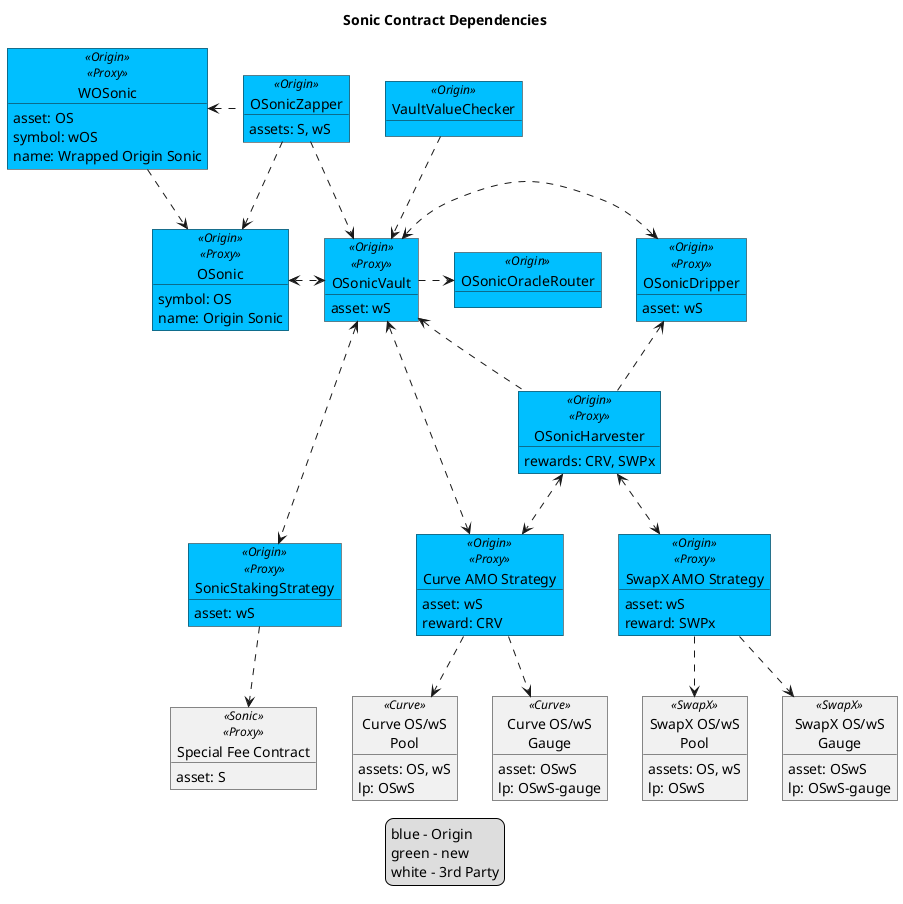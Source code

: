 @startuml

!$originColor = DeepSkyBlue
!$phase2 = Yellow
' !$originColor = WhiteSmoke
!$newColor = LightGreen
!$changedColor = Orange
!$thirdPartyColor = WhiteSmoke

legend
blue - Origin
green - new
' orange - changed
' yellow - phase2
white - 3rd Party
end legend

title "Sonic Contract Dependencies"

object "OSonicZapper" as zap <<Origin>> #$originColor {
    assets: S, wS
}

object "WOSonic" as wos <<Origin>><<Proxy>> #$originColor {
    asset: OS
    symbol: wOS
    name: Wrapped Origin Sonic
}

object "OSonicDripper" as drip <<Origin>><<Proxy>> #$originColor {
    asset: wS
}

object "VaultValueChecker" as checker <<Origin>> #$originColor {
}

object "OSonic" as os <<Origin>><<Proxy>> #$originColor {
    symbol: OS
    name: Origin Sonic
}

object "OSonicVault" as vault <<Origin>><<Proxy>> #$originColor {
    asset: wS
}

object "OSonicHarvester" as harv <<Origin>><<Proxy>> #$originColor {
    rewards: CRV, SWPx
}

' Oracle
object "OSonicOracleRouter" as router <<Origin>> #DeepSkyBlue {
}

object "SonicStakingStrategy" as stakeStrat <<Origin>><<Proxy>> #$originColor {
    asset: wS
}

object "Special Fee Contract" as sfc <<Sonic>><<Proxy>> {
    asset: S
}

object "Curve AMO Strategy" as curveAmoStrat <<Origin>><<Proxy>> #$originColor {
    asset: wS
    reward: CRV
}

object "Curve OS/wS\nPool" as curvePool <<Curve>> {
    assets: OS, wS
    lp: OSwS
}

object "Curve OS/wS\nGauge" as curveGauge <<Curve>> {
    asset: OSwS
    lp: OSwS-gauge
}

object "SwapX AMO Strategy" as swapXAmoStrat <<Origin>><<Proxy>> #$originColor {
    asset: wS
    reward: SWPx
}

object "SwapX OS/wS\nPool" as swapXPool <<SwapX>> {
    assets: OS, wS
    lp: OSwS
}

object "SwapX OS/wS\nGauge" as swapXGauge <<SwapX>> {
    asset: OSwS
    lp: OSwS-gauge
}

wos <. zap
zap ..> os
zap ..> vault

checker ..> vault

wos ..> os
os <.> vault
vault <.> drip
vault <...> stakeStrat
stakeStrat ..> sfc
vault <...> curveAmoStrat
vault .> router

vault <.. harv 
drip <.. harv 

harv <..> curveAmoStrat
curveAmoStrat ..> curvePool
curveAmoStrat ..> curveGauge

harv <..> swapXAmoStrat
swapXAmoStrat ..> swapXPool
swapXAmoStrat ..> swapXGauge

@enduml